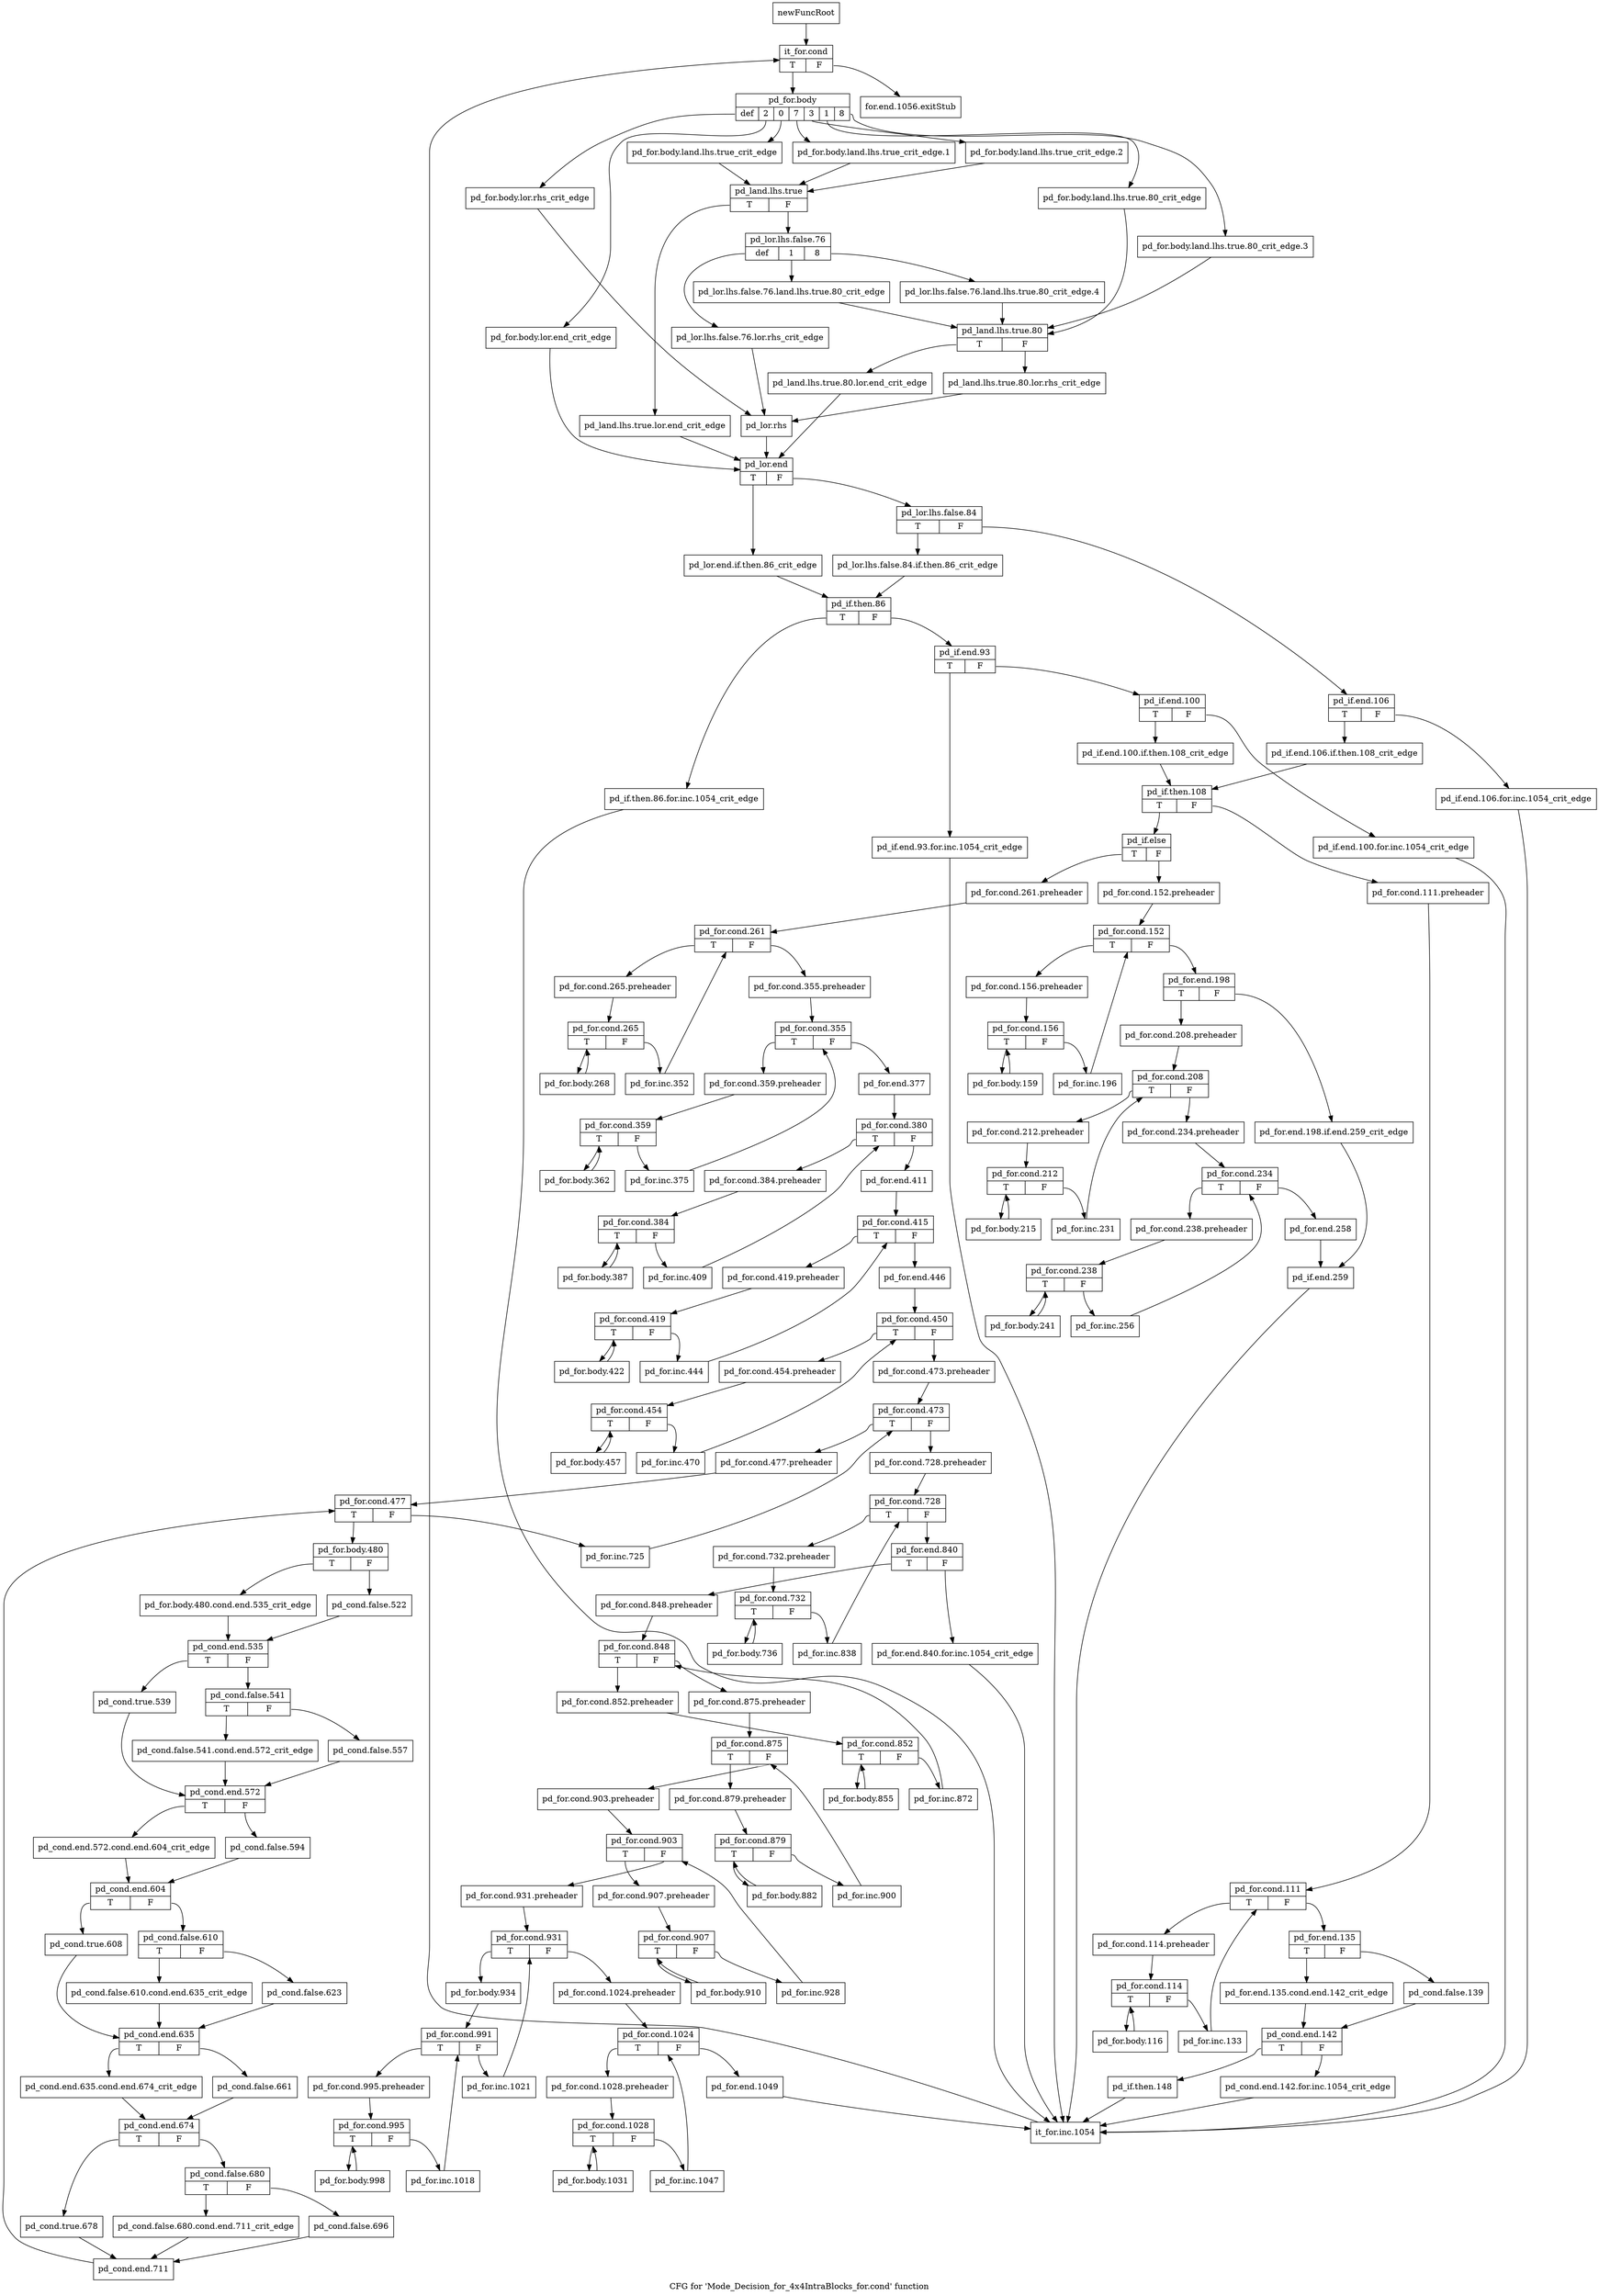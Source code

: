 digraph "CFG for 'Mode_Decision_for_4x4IntraBlocks_for.cond' function" {
	label="CFG for 'Mode_Decision_for_4x4IntraBlocks_for.cond' function";

	Node0x2b293d0 [shape=record,label="{newFuncRoot}"];
	Node0x2b293d0 -> Node0x2b29470;
	Node0x2b29420 [shape=record,label="{for.end.1056.exitStub}"];
	Node0x2b29470 [shape=record,label="{it_for.cond|{<s0>T|<s1>F}}"];
	Node0x2b29470:s0 -> Node0x2b294c0;
	Node0x2b29470:s1 -> Node0x2b29420;
	Node0x2b294c0 [shape=record,label="{pd_for.body|{<s0>def|<s1>2|<s2>0|<s3>7|<s4>3|<s5>1|<s6>8}}"];
	Node0x2b294c0:s0 -> Node0x2b299c0;
	Node0x2b294c0:s1 -> Node0x2b29970;
	Node0x2b294c0:s2 -> Node0x2b29650;
	Node0x2b294c0:s3 -> Node0x2b29600;
	Node0x2b294c0:s4 -> Node0x2b295b0;
	Node0x2b294c0:s5 -> Node0x2b29560;
	Node0x2b294c0:s6 -> Node0x2b29510;
	Node0x2b29510 [shape=record,label="{pd_for.body.land.lhs.true.80_crit_edge.3}"];
	Node0x2b29510 -> Node0x2b297e0;
	Node0x2b29560 [shape=record,label="{pd_for.body.land.lhs.true.80_crit_edge}"];
	Node0x2b29560 -> Node0x2b297e0;
	Node0x2b295b0 [shape=record,label="{pd_for.body.land.lhs.true_crit_edge.2}"];
	Node0x2b295b0 -> Node0x2b296a0;
	Node0x2b29600 [shape=record,label="{pd_for.body.land.lhs.true_crit_edge.1}"];
	Node0x2b29600 -> Node0x2b296a0;
	Node0x2b29650 [shape=record,label="{pd_for.body.land.lhs.true_crit_edge}"];
	Node0x2b29650 -> Node0x2b296a0;
	Node0x2b296a0 [shape=record,label="{pd_land.lhs.true|{<s0>T|<s1>F}}"];
	Node0x2b296a0:s0 -> Node0x2b29920;
	Node0x2b296a0:s1 -> Node0x2b296f0;
	Node0x2b296f0 [shape=record,label="{pd_lor.lhs.false.76|{<s0>def|<s1>1|<s2>8}}"];
	Node0x2b296f0:s0 -> Node0x2b298d0;
	Node0x2b296f0:s1 -> Node0x2b29790;
	Node0x2b296f0:s2 -> Node0x2b29740;
	Node0x2b29740 [shape=record,label="{pd_lor.lhs.false.76.land.lhs.true.80_crit_edge.4}"];
	Node0x2b29740 -> Node0x2b297e0;
	Node0x2b29790 [shape=record,label="{pd_lor.lhs.false.76.land.lhs.true.80_crit_edge}"];
	Node0x2b29790 -> Node0x2b297e0;
	Node0x2b297e0 [shape=record,label="{pd_land.lhs.true.80|{<s0>T|<s1>F}}"];
	Node0x2b297e0:s0 -> Node0x2b29880;
	Node0x2b297e0:s1 -> Node0x2b29830;
	Node0x2b29830 [shape=record,label="{pd_land.lhs.true.80.lor.rhs_crit_edge}"];
	Node0x2b29830 -> Node0x2b29a10;
	Node0x2b29880 [shape=record,label="{pd_land.lhs.true.80.lor.end_crit_edge}"];
	Node0x2b29880 -> Node0x2b29a60;
	Node0x2b298d0 [shape=record,label="{pd_lor.lhs.false.76.lor.rhs_crit_edge}"];
	Node0x2b298d0 -> Node0x2b29a10;
	Node0x2b29920 [shape=record,label="{pd_land.lhs.true.lor.end_crit_edge}"];
	Node0x2b29920 -> Node0x2b29a60;
	Node0x2b29970 [shape=record,label="{pd_for.body.lor.end_crit_edge}"];
	Node0x2b29970 -> Node0x2b29a60;
	Node0x2b299c0 [shape=record,label="{pd_for.body.lor.rhs_crit_edge}"];
	Node0x2b299c0 -> Node0x2b29a10;
	Node0x2b29a10 [shape=record,label="{pd_lor.rhs}"];
	Node0x2b29a10 -> Node0x2b29a60;
	Node0x2b29a60 [shape=record,label="{pd_lor.end|{<s0>T|<s1>F}}"];
	Node0x2b29a60:s0 -> Node0x2b29c40;
	Node0x2b29a60:s1 -> Node0x2b29ab0;
	Node0x2b29ab0 [shape=record,label="{pd_lor.lhs.false.84|{<s0>T|<s1>F}}"];
	Node0x2b29ab0:s0 -> Node0x2b29bf0;
	Node0x2b29ab0:s1 -> Node0x2b29b00;
	Node0x2b29b00 [shape=record,label="{pd_if.end.106|{<s0>T|<s1>F}}"];
	Node0x2b29b00:s0 -> Node0x2b29ba0;
	Node0x2b29b00:s1 -> Node0x2b29b50;
	Node0x2b29b50 [shape=record,label="{pd_if.end.106.for.inc.1054_crit_edge}"];
	Node0x2b29b50 -> Node0x2b2c9e0;
	Node0x2b29ba0 [shape=record,label="{pd_if.end.106.if.then.108_crit_edge}"];
	Node0x2b29ba0 -> Node0x2b29e20;
	Node0x2b29bf0 [shape=record,label="{pd_lor.lhs.false.84.if.then.86_crit_edge}"];
	Node0x2b29bf0 -> Node0x2b29c90;
	Node0x2b29c40 [shape=record,label="{pd_lor.end.if.then.86_crit_edge}"];
	Node0x2b29c40 -> Node0x2b29c90;
	Node0x2b29c90 [shape=record,label="{pd_if.then.86|{<s0>T|<s1>F}}"];
	Node0x2b29c90:s0 -> Node0x2b2c990;
	Node0x2b29c90:s1 -> Node0x2b29ce0;
	Node0x2b29ce0 [shape=record,label="{pd_if.end.93|{<s0>T|<s1>F}}"];
	Node0x2b29ce0:s0 -> Node0x2b2c940;
	Node0x2b29ce0:s1 -> Node0x2b29d30;
	Node0x2b29d30 [shape=record,label="{pd_if.end.100|{<s0>T|<s1>F}}"];
	Node0x2b29d30:s0 -> Node0x2b29dd0;
	Node0x2b29d30:s1 -> Node0x2b29d80;
	Node0x2b29d80 [shape=record,label="{pd_if.end.100.for.inc.1054_crit_edge}"];
	Node0x2b29d80 -> Node0x2b2c9e0;
	Node0x2b29dd0 [shape=record,label="{pd_if.end.100.if.then.108_crit_edge}"];
	Node0x2b29dd0 -> Node0x2b29e20;
	Node0x2b29e20 [shape=record,label="{pd_if.then.108|{<s0>T|<s1>F}}"];
	Node0x2b29e20:s0 -> Node0x2b2a230;
	Node0x2b29e20:s1 -> Node0x2b29e70;
	Node0x2b29e70 [shape=record,label="{pd_for.cond.111.preheader}"];
	Node0x2b29e70 -> Node0x2b29ec0;
	Node0x2b29ec0 [shape=record,label="{pd_for.cond.111|{<s0>T|<s1>F}}"];
	Node0x2b29ec0:s0 -> Node0x2b2a0f0;
	Node0x2b29ec0:s1 -> Node0x2b29f10;
	Node0x2b29f10 [shape=record,label="{pd_for.end.135|{<s0>T|<s1>F}}"];
	Node0x2b29f10:s0 -> Node0x2b29fb0;
	Node0x2b29f10:s1 -> Node0x2b29f60;
	Node0x2b29f60 [shape=record,label="{pd_cond.false.139}"];
	Node0x2b29f60 -> Node0x2b2a000;
	Node0x2b29fb0 [shape=record,label="{pd_for.end.135.cond.end.142_crit_edge}"];
	Node0x2b29fb0 -> Node0x2b2a000;
	Node0x2b2a000 [shape=record,label="{pd_cond.end.142|{<s0>T|<s1>F}}"];
	Node0x2b2a000:s0 -> Node0x2b2a0a0;
	Node0x2b2a000:s1 -> Node0x2b2a050;
	Node0x2b2a050 [shape=record,label="{pd_cond.end.142.for.inc.1054_crit_edge}"];
	Node0x2b2a050 -> Node0x2b2c9e0;
	Node0x2b2a0a0 [shape=record,label="{pd_if.then.148}"];
	Node0x2b2a0a0 -> Node0x2b2c9e0;
	Node0x2b2a0f0 [shape=record,label="{pd_for.cond.114.preheader}"];
	Node0x2b2a0f0 -> Node0x2b2a140;
	Node0x2b2a140 [shape=record,label="{pd_for.cond.114|{<s0>T|<s1>F}}"];
	Node0x2b2a140:s0 -> Node0x2b2a1e0;
	Node0x2b2a140:s1 -> Node0x2b2a190;
	Node0x2b2a190 [shape=record,label="{pd_for.inc.133}"];
	Node0x2b2a190 -> Node0x2b29ec0;
	Node0x2b2a1e0 [shape=record,label="{pd_for.body.116}"];
	Node0x2b2a1e0 -> Node0x2b2a140;
	Node0x2b2a230 [shape=record,label="{pd_if.else|{<s0>T|<s1>F}}"];
	Node0x2b2a230:s0 -> Node0x2b2a960;
	Node0x2b2a230:s1 -> Node0x2b2a280;
	Node0x2b2a280 [shape=record,label="{pd_for.cond.152.preheader}"];
	Node0x2b2a280 -> Node0x2b2a2d0;
	Node0x2b2a2d0 [shape=record,label="{pd_for.cond.152|{<s0>T|<s1>F}}"];
	Node0x2b2a2d0:s0 -> Node0x2b2a820;
	Node0x2b2a2d0:s1 -> Node0x2b2a320;
	Node0x2b2a320 [shape=record,label="{pd_for.end.198|{<s0>T|<s1>F}}"];
	Node0x2b2a320:s0 -> Node0x2b2a3c0;
	Node0x2b2a320:s1 -> Node0x2b2a370;
	Node0x2b2a370 [shape=record,label="{pd_for.end.198.if.end.259_crit_edge}"];
	Node0x2b2a370 -> Node0x2b2a550;
	Node0x2b2a3c0 [shape=record,label="{pd_for.cond.208.preheader}"];
	Node0x2b2a3c0 -> Node0x2b2a410;
	Node0x2b2a410 [shape=record,label="{pd_for.cond.208|{<s0>T|<s1>F}}"];
	Node0x2b2a410:s0 -> Node0x2b2a6e0;
	Node0x2b2a410:s1 -> Node0x2b2a460;
	Node0x2b2a460 [shape=record,label="{pd_for.cond.234.preheader}"];
	Node0x2b2a460 -> Node0x2b2a4b0;
	Node0x2b2a4b0 [shape=record,label="{pd_for.cond.234|{<s0>T|<s1>F}}"];
	Node0x2b2a4b0:s0 -> Node0x2b2a5a0;
	Node0x2b2a4b0:s1 -> Node0x2b2a500;
	Node0x2b2a500 [shape=record,label="{pd_for.end.258}"];
	Node0x2b2a500 -> Node0x2b2a550;
	Node0x2b2a550 [shape=record,label="{pd_if.end.259}"];
	Node0x2b2a550 -> Node0x2b2c9e0;
	Node0x2b2a5a0 [shape=record,label="{pd_for.cond.238.preheader}"];
	Node0x2b2a5a0 -> Node0x2b2a5f0;
	Node0x2b2a5f0 [shape=record,label="{pd_for.cond.238|{<s0>T|<s1>F}}"];
	Node0x2b2a5f0:s0 -> Node0x2b2a690;
	Node0x2b2a5f0:s1 -> Node0x2b2a640;
	Node0x2b2a640 [shape=record,label="{pd_for.inc.256}"];
	Node0x2b2a640 -> Node0x2b2a4b0;
	Node0x2b2a690 [shape=record,label="{pd_for.body.241}"];
	Node0x2b2a690 -> Node0x2b2a5f0;
	Node0x2b2a6e0 [shape=record,label="{pd_for.cond.212.preheader}"];
	Node0x2b2a6e0 -> Node0x2b2a730;
	Node0x2b2a730 [shape=record,label="{pd_for.cond.212|{<s0>T|<s1>F}}"];
	Node0x2b2a730:s0 -> Node0x2b2a7d0;
	Node0x2b2a730:s1 -> Node0x2b2a780;
	Node0x2b2a780 [shape=record,label="{pd_for.inc.231}"];
	Node0x2b2a780 -> Node0x2b2a410;
	Node0x2b2a7d0 [shape=record,label="{pd_for.body.215}"];
	Node0x2b2a7d0 -> Node0x2b2a730;
	Node0x2b2a820 [shape=record,label="{pd_for.cond.156.preheader}"];
	Node0x2b2a820 -> Node0x2b2a870;
	Node0x2b2a870 [shape=record,label="{pd_for.cond.156|{<s0>T|<s1>F}}"];
	Node0x2b2a870:s0 -> Node0x2b2a910;
	Node0x2b2a870:s1 -> Node0x2b2a8c0;
	Node0x2b2a8c0 [shape=record,label="{pd_for.inc.196}"];
	Node0x2b2a8c0 -> Node0x2b2a2d0;
	Node0x2b2a910 [shape=record,label="{pd_for.body.159}"];
	Node0x2b2a910 -> Node0x2b2a870;
	Node0x2b2a960 [shape=record,label="{pd_for.cond.261.preheader}"];
	Node0x2b2a960 -> Node0x2b2a9b0;
	Node0x2b2a9b0 [shape=record,label="{pd_for.cond.261|{<s0>T|<s1>F}}"];
	Node0x2b2a9b0:s0 -> Node0x2b2c800;
	Node0x2b2a9b0:s1 -> Node0x2b2aa00;
	Node0x2b2aa00 [shape=record,label="{pd_for.cond.355.preheader}"];
	Node0x2b2aa00 -> Node0x2b2aa50;
	Node0x2b2aa50 [shape=record,label="{pd_for.cond.355|{<s0>T|<s1>F}}"];
	Node0x2b2aa50:s0 -> Node0x2b2c6c0;
	Node0x2b2aa50:s1 -> Node0x2b2aaa0;
	Node0x2b2aaa0 [shape=record,label="{pd_for.end.377}"];
	Node0x2b2aaa0 -> Node0x2b2aaf0;
	Node0x2b2aaf0 [shape=record,label="{pd_for.cond.380|{<s0>T|<s1>F}}"];
	Node0x2b2aaf0:s0 -> Node0x2b2c580;
	Node0x2b2aaf0:s1 -> Node0x2b2ab40;
	Node0x2b2ab40 [shape=record,label="{pd_for.end.411}"];
	Node0x2b2ab40 -> Node0x2b2ab90;
	Node0x2b2ab90 [shape=record,label="{pd_for.cond.415|{<s0>T|<s1>F}}"];
	Node0x2b2ab90:s0 -> Node0x2b2c440;
	Node0x2b2ab90:s1 -> Node0x2b2abe0;
	Node0x2b2abe0 [shape=record,label="{pd_for.end.446}"];
	Node0x2b2abe0 -> Node0x2b2ac30;
	Node0x2b2ac30 [shape=record,label="{pd_for.cond.450|{<s0>T|<s1>F}}"];
	Node0x2b2ac30:s0 -> Node0x2b2c300;
	Node0x2b2ac30:s1 -> Node0x2b2ac80;
	Node0x2b2ac80 [shape=record,label="{pd_for.cond.473.preheader}"];
	Node0x2b2ac80 -> Node0x2b2acd0;
	Node0x2b2acd0 [shape=record,label="{pd_for.cond.473|{<s0>T|<s1>F}}"];
	Node0x2b2acd0:s0 -> Node0x2b2ba40;
	Node0x2b2acd0:s1 -> Node0x2b2ad20;
	Node0x2b2ad20 [shape=record,label="{pd_for.cond.728.preheader}"];
	Node0x2b2ad20 -> Node0x2b2ad70;
	Node0x2b2ad70 [shape=record,label="{pd_for.cond.728|{<s0>T|<s1>F}}"];
	Node0x2b2ad70:s0 -> Node0x2b2b900;
	Node0x2b2ad70:s1 -> Node0x2b2adc0;
	Node0x2b2adc0 [shape=record,label="{pd_for.end.840|{<s0>T|<s1>F}}"];
	Node0x2b2adc0:s0 -> Node0x2b2ae60;
	Node0x2b2adc0:s1 -> Node0x2b2ae10;
	Node0x2b2ae10 [shape=record,label="{pd_for.end.840.for.inc.1054_crit_edge}"];
	Node0x2b2ae10 -> Node0x2b2c9e0;
	Node0x2b2ae60 [shape=record,label="{pd_for.cond.848.preheader}"];
	Node0x2b2ae60 -> Node0x2b2aeb0;
	Node0x2b2aeb0 [shape=record,label="{pd_for.cond.848|{<s0>T|<s1>F}}"];
	Node0x2b2aeb0:s0 -> Node0x2b2b7c0;
	Node0x2b2aeb0:s1 -> Node0x2b2af00;
	Node0x2b2af00 [shape=record,label="{pd_for.cond.875.preheader}"];
	Node0x2b2af00 -> Node0x2b2af50;
	Node0x2b2af50 [shape=record,label="{pd_for.cond.875|{<s0>T|<s1>F}}"];
	Node0x2b2af50:s0 -> Node0x2b2b680;
	Node0x2b2af50:s1 -> Node0x2b2afa0;
	Node0x2b2afa0 [shape=record,label="{pd_for.cond.903.preheader}"];
	Node0x2b2afa0 -> Node0x2b2aff0;
	Node0x2b2aff0 [shape=record,label="{pd_for.cond.903|{<s0>T|<s1>F}}"];
	Node0x2b2aff0:s0 -> Node0x2b2b540;
	Node0x2b2aff0:s1 -> Node0x2b2b040;
	Node0x2b2b040 [shape=record,label="{pd_for.cond.931.preheader}"];
	Node0x2b2b040 -> Node0x2b2b090;
	Node0x2b2b090 [shape=record,label="{pd_for.cond.931|{<s0>T|<s1>F}}"];
	Node0x2b2b090:s0 -> Node0x2b2b310;
	Node0x2b2b090:s1 -> Node0x2b2b0e0;
	Node0x2b2b0e0 [shape=record,label="{pd_for.cond.1024.preheader}"];
	Node0x2b2b0e0 -> Node0x2b2b130;
	Node0x2b2b130 [shape=record,label="{pd_for.cond.1024|{<s0>T|<s1>F}}"];
	Node0x2b2b130:s0 -> Node0x2b2b1d0;
	Node0x2b2b130:s1 -> Node0x2b2b180;
	Node0x2b2b180 [shape=record,label="{pd_for.end.1049}"];
	Node0x2b2b180 -> Node0x2b2c9e0;
	Node0x2b2b1d0 [shape=record,label="{pd_for.cond.1028.preheader}"];
	Node0x2b2b1d0 -> Node0x2b2b220;
	Node0x2b2b220 [shape=record,label="{pd_for.cond.1028|{<s0>T|<s1>F}}"];
	Node0x2b2b220:s0 -> Node0x2b2b2c0;
	Node0x2b2b220:s1 -> Node0x2b2b270;
	Node0x2b2b270 [shape=record,label="{pd_for.inc.1047}"];
	Node0x2b2b270 -> Node0x2b2b130;
	Node0x2b2b2c0 [shape=record,label="{pd_for.body.1031}"];
	Node0x2b2b2c0 -> Node0x2b2b220;
	Node0x2b2b310 [shape=record,label="{pd_for.body.934}"];
	Node0x2b2b310 -> Node0x2b2b360;
	Node0x2b2b360 [shape=record,label="{pd_for.cond.991|{<s0>T|<s1>F}}"];
	Node0x2b2b360:s0 -> Node0x2b2b400;
	Node0x2b2b360:s1 -> Node0x2b2b3b0;
	Node0x2b2b3b0 [shape=record,label="{pd_for.inc.1021}"];
	Node0x2b2b3b0 -> Node0x2b2b090;
	Node0x2b2b400 [shape=record,label="{pd_for.cond.995.preheader}"];
	Node0x2b2b400 -> Node0x2b2b450;
	Node0x2b2b450 [shape=record,label="{pd_for.cond.995|{<s0>T|<s1>F}}"];
	Node0x2b2b450:s0 -> Node0x2b2b4f0;
	Node0x2b2b450:s1 -> Node0x2b2b4a0;
	Node0x2b2b4a0 [shape=record,label="{pd_for.inc.1018}"];
	Node0x2b2b4a0 -> Node0x2b2b360;
	Node0x2b2b4f0 [shape=record,label="{pd_for.body.998}"];
	Node0x2b2b4f0 -> Node0x2b2b450;
	Node0x2b2b540 [shape=record,label="{pd_for.cond.907.preheader}"];
	Node0x2b2b540 -> Node0x2b2b590;
	Node0x2b2b590 [shape=record,label="{pd_for.cond.907|{<s0>T|<s1>F}}"];
	Node0x2b2b590:s0 -> Node0x2b2b630;
	Node0x2b2b590:s1 -> Node0x2b2b5e0;
	Node0x2b2b5e0 [shape=record,label="{pd_for.inc.928}"];
	Node0x2b2b5e0 -> Node0x2b2aff0;
	Node0x2b2b630 [shape=record,label="{pd_for.body.910}"];
	Node0x2b2b630 -> Node0x2b2b590;
	Node0x2b2b680 [shape=record,label="{pd_for.cond.879.preheader}"];
	Node0x2b2b680 -> Node0x2b2b6d0;
	Node0x2b2b6d0 [shape=record,label="{pd_for.cond.879|{<s0>T|<s1>F}}"];
	Node0x2b2b6d0:s0 -> Node0x2b2b770;
	Node0x2b2b6d0:s1 -> Node0x2b2b720;
	Node0x2b2b720 [shape=record,label="{pd_for.inc.900}"];
	Node0x2b2b720 -> Node0x2b2af50;
	Node0x2b2b770 [shape=record,label="{pd_for.body.882}"];
	Node0x2b2b770 -> Node0x2b2b6d0;
	Node0x2b2b7c0 [shape=record,label="{pd_for.cond.852.preheader}"];
	Node0x2b2b7c0 -> Node0x2b2b810;
	Node0x2b2b810 [shape=record,label="{pd_for.cond.852|{<s0>T|<s1>F}}"];
	Node0x2b2b810:s0 -> Node0x2b2b8b0;
	Node0x2b2b810:s1 -> Node0x2b2b860;
	Node0x2b2b860 [shape=record,label="{pd_for.inc.872}"];
	Node0x2b2b860 -> Node0x2b2aeb0;
	Node0x2b2b8b0 [shape=record,label="{pd_for.body.855}"];
	Node0x2b2b8b0 -> Node0x2b2b810;
	Node0x2b2b900 [shape=record,label="{pd_for.cond.732.preheader}"];
	Node0x2b2b900 -> Node0x2b2b950;
	Node0x2b2b950 [shape=record,label="{pd_for.cond.732|{<s0>T|<s1>F}}"];
	Node0x2b2b950:s0 -> Node0x2b2b9f0;
	Node0x2b2b950:s1 -> Node0x2b2b9a0;
	Node0x2b2b9a0 [shape=record,label="{pd_for.inc.838}"];
	Node0x2b2b9a0 -> Node0x2b2ad70;
	Node0x2b2b9f0 [shape=record,label="{pd_for.body.736}"];
	Node0x2b2b9f0 -> Node0x2b2b950;
	Node0x2b2ba40 [shape=record,label="{pd_for.cond.477.preheader}"];
	Node0x2b2ba40 -> Node0x2b2ba90;
	Node0x2b2ba90 [shape=record,label="{pd_for.cond.477|{<s0>T|<s1>F}}"];
	Node0x2b2ba90:s0 -> Node0x2b2bb30;
	Node0x2b2ba90:s1 -> Node0x2b2bae0;
	Node0x2b2bae0 [shape=record,label="{pd_for.inc.725}"];
	Node0x2b2bae0 -> Node0x2b2acd0;
	Node0x2b2bb30 [shape=record,label="{pd_for.body.480|{<s0>T|<s1>F}}"];
	Node0x2b2bb30:s0 -> Node0x2b2bbd0;
	Node0x2b2bb30:s1 -> Node0x2b2bb80;
	Node0x2b2bb80 [shape=record,label="{pd_cond.false.522}"];
	Node0x2b2bb80 -> Node0x2b2bc20;
	Node0x2b2bbd0 [shape=record,label="{pd_for.body.480.cond.end.535_crit_edge}"];
	Node0x2b2bbd0 -> Node0x2b2bc20;
	Node0x2b2bc20 [shape=record,label="{pd_cond.end.535|{<s0>T|<s1>F}}"];
	Node0x2b2bc20:s0 -> Node0x2b2bd60;
	Node0x2b2bc20:s1 -> Node0x2b2bc70;
	Node0x2b2bc70 [shape=record,label="{pd_cond.false.541|{<s0>T|<s1>F}}"];
	Node0x2b2bc70:s0 -> Node0x2b2bd10;
	Node0x2b2bc70:s1 -> Node0x2b2bcc0;
	Node0x2b2bcc0 [shape=record,label="{pd_cond.false.557}"];
	Node0x2b2bcc0 -> Node0x2b2bdb0;
	Node0x2b2bd10 [shape=record,label="{pd_cond.false.541.cond.end.572_crit_edge}"];
	Node0x2b2bd10 -> Node0x2b2bdb0;
	Node0x2b2bd60 [shape=record,label="{pd_cond.true.539}"];
	Node0x2b2bd60 -> Node0x2b2bdb0;
	Node0x2b2bdb0 [shape=record,label="{pd_cond.end.572|{<s0>T|<s1>F}}"];
	Node0x2b2bdb0:s0 -> Node0x2b2be50;
	Node0x2b2bdb0:s1 -> Node0x2b2be00;
	Node0x2b2be00 [shape=record,label="{pd_cond.false.594}"];
	Node0x2b2be00 -> Node0x2b2bea0;
	Node0x2b2be50 [shape=record,label="{pd_cond.end.572.cond.end.604_crit_edge}"];
	Node0x2b2be50 -> Node0x2b2bea0;
	Node0x2b2bea0 [shape=record,label="{pd_cond.end.604|{<s0>T|<s1>F}}"];
	Node0x2b2bea0:s0 -> Node0x2b2bfe0;
	Node0x2b2bea0:s1 -> Node0x2b2bef0;
	Node0x2b2bef0 [shape=record,label="{pd_cond.false.610|{<s0>T|<s1>F}}"];
	Node0x2b2bef0:s0 -> Node0x2b2bf90;
	Node0x2b2bef0:s1 -> Node0x2b2bf40;
	Node0x2b2bf40 [shape=record,label="{pd_cond.false.623}"];
	Node0x2b2bf40 -> Node0x2b2c030;
	Node0x2b2bf90 [shape=record,label="{pd_cond.false.610.cond.end.635_crit_edge}"];
	Node0x2b2bf90 -> Node0x2b2c030;
	Node0x2b2bfe0 [shape=record,label="{pd_cond.true.608}"];
	Node0x2b2bfe0 -> Node0x2b2c030;
	Node0x2b2c030 [shape=record,label="{pd_cond.end.635|{<s0>T|<s1>F}}"];
	Node0x2b2c030:s0 -> Node0x2b2c0d0;
	Node0x2b2c030:s1 -> Node0x2b2c080;
	Node0x2b2c080 [shape=record,label="{pd_cond.false.661}"];
	Node0x2b2c080 -> Node0x2b2c120;
	Node0x2b2c0d0 [shape=record,label="{pd_cond.end.635.cond.end.674_crit_edge}"];
	Node0x2b2c0d0 -> Node0x2b2c120;
	Node0x2b2c120 [shape=record,label="{pd_cond.end.674|{<s0>T|<s1>F}}"];
	Node0x2b2c120:s0 -> Node0x2b2c260;
	Node0x2b2c120:s1 -> Node0x2b2c170;
	Node0x2b2c170 [shape=record,label="{pd_cond.false.680|{<s0>T|<s1>F}}"];
	Node0x2b2c170:s0 -> Node0x2b2c210;
	Node0x2b2c170:s1 -> Node0x2b2c1c0;
	Node0x2b2c1c0 [shape=record,label="{pd_cond.false.696}"];
	Node0x2b2c1c0 -> Node0x2b2c2b0;
	Node0x2b2c210 [shape=record,label="{pd_cond.false.680.cond.end.711_crit_edge}"];
	Node0x2b2c210 -> Node0x2b2c2b0;
	Node0x2b2c260 [shape=record,label="{pd_cond.true.678}"];
	Node0x2b2c260 -> Node0x2b2c2b0;
	Node0x2b2c2b0 [shape=record,label="{pd_cond.end.711}"];
	Node0x2b2c2b0 -> Node0x2b2ba90;
	Node0x2b2c300 [shape=record,label="{pd_for.cond.454.preheader}"];
	Node0x2b2c300 -> Node0x2b2c350;
	Node0x2b2c350 [shape=record,label="{pd_for.cond.454|{<s0>T|<s1>F}}"];
	Node0x2b2c350:s0 -> Node0x2b2c3f0;
	Node0x2b2c350:s1 -> Node0x2b2c3a0;
	Node0x2b2c3a0 [shape=record,label="{pd_for.inc.470}"];
	Node0x2b2c3a0 -> Node0x2b2ac30;
	Node0x2b2c3f0 [shape=record,label="{pd_for.body.457}"];
	Node0x2b2c3f0 -> Node0x2b2c350;
	Node0x2b2c440 [shape=record,label="{pd_for.cond.419.preheader}"];
	Node0x2b2c440 -> Node0x2b2c490;
	Node0x2b2c490 [shape=record,label="{pd_for.cond.419|{<s0>T|<s1>F}}"];
	Node0x2b2c490:s0 -> Node0x2b2c530;
	Node0x2b2c490:s1 -> Node0x2b2c4e0;
	Node0x2b2c4e0 [shape=record,label="{pd_for.inc.444}"];
	Node0x2b2c4e0 -> Node0x2b2ab90;
	Node0x2b2c530 [shape=record,label="{pd_for.body.422}"];
	Node0x2b2c530 -> Node0x2b2c490;
	Node0x2b2c580 [shape=record,label="{pd_for.cond.384.preheader}"];
	Node0x2b2c580 -> Node0x2b2c5d0;
	Node0x2b2c5d0 [shape=record,label="{pd_for.cond.384|{<s0>T|<s1>F}}"];
	Node0x2b2c5d0:s0 -> Node0x2b2c670;
	Node0x2b2c5d0:s1 -> Node0x2b2c620;
	Node0x2b2c620 [shape=record,label="{pd_for.inc.409}"];
	Node0x2b2c620 -> Node0x2b2aaf0;
	Node0x2b2c670 [shape=record,label="{pd_for.body.387}"];
	Node0x2b2c670 -> Node0x2b2c5d0;
	Node0x2b2c6c0 [shape=record,label="{pd_for.cond.359.preheader}"];
	Node0x2b2c6c0 -> Node0x2b2c710;
	Node0x2b2c710 [shape=record,label="{pd_for.cond.359|{<s0>T|<s1>F}}"];
	Node0x2b2c710:s0 -> Node0x2b2c7b0;
	Node0x2b2c710:s1 -> Node0x2b2c760;
	Node0x2b2c760 [shape=record,label="{pd_for.inc.375}"];
	Node0x2b2c760 -> Node0x2b2aa50;
	Node0x2b2c7b0 [shape=record,label="{pd_for.body.362}"];
	Node0x2b2c7b0 -> Node0x2b2c710;
	Node0x2b2c800 [shape=record,label="{pd_for.cond.265.preheader}"];
	Node0x2b2c800 -> Node0x2b2c850;
	Node0x2b2c850 [shape=record,label="{pd_for.cond.265|{<s0>T|<s1>F}}"];
	Node0x2b2c850:s0 -> Node0x2b2c8f0;
	Node0x2b2c850:s1 -> Node0x2b2c8a0;
	Node0x2b2c8a0 [shape=record,label="{pd_for.inc.352}"];
	Node0x2b2c8a0 -> Node0x2b2a9b0;
	Node0x2b2c8f0 [shape=record,label="{pd_for.body.268}"];
	Node0x2b2c8f0 -> Node0x2b2c850;
	Node0x2b2c940 [shape=record,label="{pd_if.end.93.for.inc.1054_crit_edge}"];
	Node0x2b2c940 -> Node0x2b2c9e0;
	Node0x2b2c990 [shape=record,label="{pd_if.then.86.for.inc.1054_crit_edge}"];
	Node0x2b2c990 -> Node0x2b2c9e0;
	Node0x2b2c9e0 [shape=record,label="{it_for.inc.1054}"];
	Node0x2b2c9e0 -> Node0x2b29470;
}

